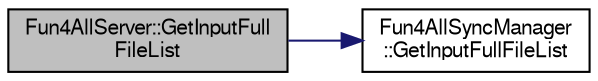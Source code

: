 digraph "Fun4AllServer::GetInputFullFileList"
{
  bgcolor="transparent";
  edge [fontname="FreeSans",fontsize="10",labelfontname="FreeSans",labelfontsize="10"];
  node [fontname="FreeSans",fontsize="10",shape=record];
  rankdir="LR";
  Node1 [label="Fun4AllServer::GetInputFull\lFileList",height=0.2,width=0.4,color="black", fillcolor="grey75", style="filled" fontcolor="black"];
  Node1 -> Node2 [color="midnightblue",fontsize="10",style="solid",fontname="FreeSans"];
  Node2 [label="Fun4AllSyncManager\l::GetInputFullFileList",height=0.2,width=0.4,color="black",URL="$dd/ded/classFun4AllSyncManager.html#a3333da25dd4142da1d238214a3a53c95"];
}
